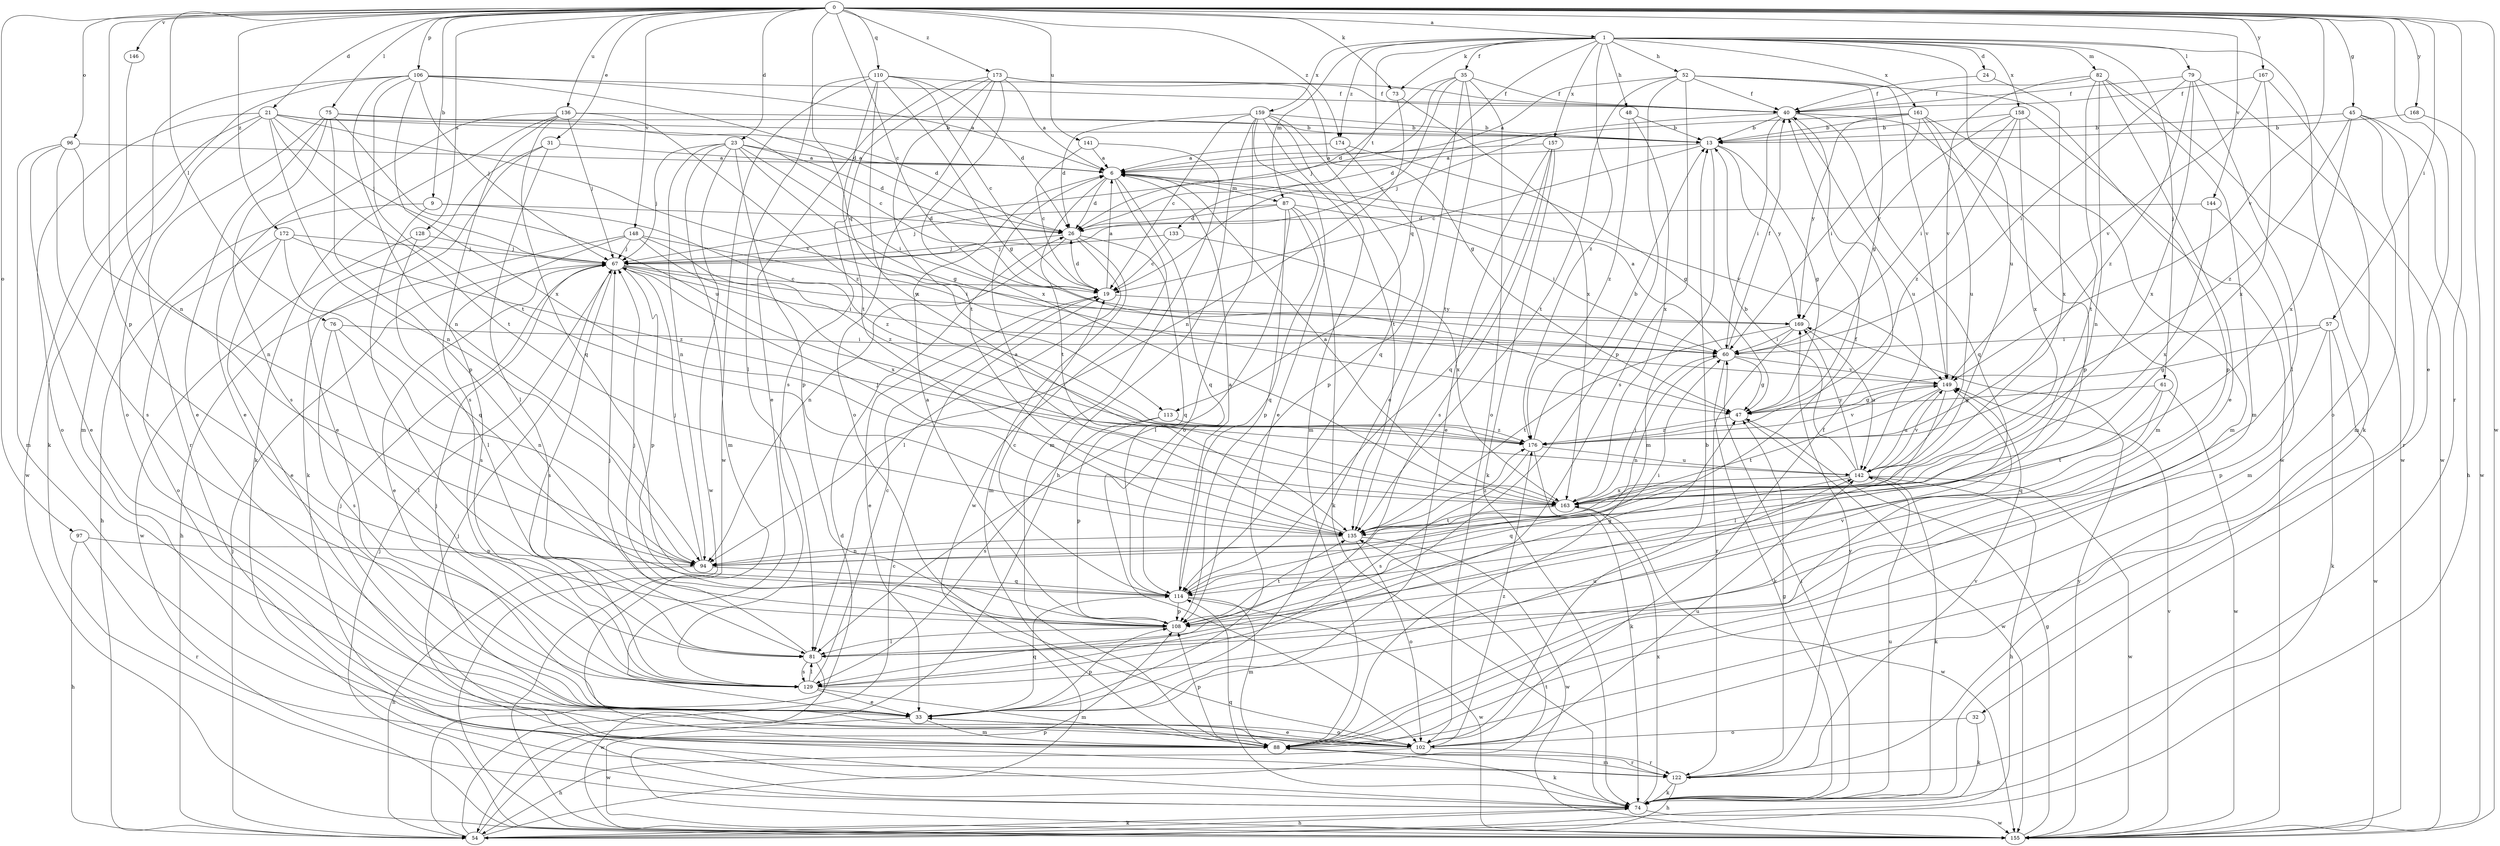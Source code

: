 strict digraph  {
0;
1;
6;
9;
13;
19;
21;
23;
24;
26;
31;
32;
33;
35;
40;
45;
47;
48;
52;
54;
57;
60;
61;
67;
73;
74;
75;
76;
79;
81;
82;
87;
88;
94;
96;
97;
102;
106;
108;
110;
113;
114;
122;
128;
129;
133;
135;
136;
141;
142;
144;
146;
148;
149;
155;
157;
158;
159;
161;
163;
167;
168;
169;
172;
173;
174;
176;
0 -> 1  [label=a];
0 -> 9  [label=b];
0 -> 19  [label=c];
0 -> 21  [label=d];
0 -> 23  [label=d];
0 -> 31  [label=e];
0 -> 32  [label=e];
0 -> 45  [label=g];
0 -> 57  [label=i];
0 -> 73  [label=k];
0 -> 75  [label=l];
0 -> 76  [label=l];
0 -> 96  [label=o];
0 -> 97  [label=o];
0 -> 106  [label=p];
0 -> 108  [label=p];
0 -> 110  [label=q];
0 -> 113  [label=q];
0 -> 122  [label=r];
0 -> 128  [label=s];
0 -> 136  [label=u];
0 -> 141  [label=u];
0 -> 144  [label=v];
0 -> 146  [label=v];
0 -> 148  [label=v];
0 -> 149  [label=v];
0 -> 155  [label=w];
0 -> 167  [label=y];
0 -> 168  [label=y];
0 -> 172  [label=z];
0 -> 173  [label=z];
0 -> 174  [label=z];
1 -> 24  [label=d];
1 -> 35  [label=f];
1 -> 48  [label=h];
1 -> 52  [label=h];
1 -> 61  [label=j];
1 -> 73  [label=k];
1 -> 74  [label=k];
1 -> 79  [label=l];
1 -> 82  [label=m];
1 -> 87  [label=m];
1 -> 113  [label=q];
1 -> 133  [label=t];
1 -> 142  [label=u];
1 -> 157  [label=x];
1 -> 158  [label=x];
1 -> 159  [label=x];
1 -> 161  [label=x];
1 -> 174  [label=z];
1 -> 176  [label=z];
6 -> 26  [label=d];
6 -> 87  [label=m];
6 -> 114  [label=q];
6 -> 135  [label=t];
6 -> 149  [label=v];
6 -> 155  [label=w];
9 -> 26  [label=d];
9 -> 54  [label=h];
9 -> 81  [label=l];
9 -> 176  [label=z];
13 -> 6  [label=a];
13 -> 19  [label=c];
13 -> 47  [label=g];
13 -> 88  [label=m];
13 -> 169  [label=y];
19 -> 6  [label=a];
19 -> 26  [label=d];
19 -> 33  [label=e];
19 -> 169  [label=y];
21 -> 13  [label=b];
21 -> 19  [label=c];
21 -> 67  [label=j];
21 -> 88  [label=m];
21 -> 94  [label=n];
21 -> 102  [label=o];
21 -> 135  [label=t];
21 -> 149  [label=v];
21 -> 155  [label=w];
23 -> 6  [label=a];
23 -> 26  [label=d];
23 -> 47  [label=g];
23 -> 60  [label=i];
23 -> 67  [label=j];
23 -> 88  [label=m];
23 -> 94  [label=n];
23 -> 108  [label=p];
23 -> 155  [label=w];
24 -> 40  [label=f];
24 -> 163  [label=x];
26 -> 67  [label=j];
26 -> 81  [label=l];
26 -> 88  [label=m];
26 -> 94  [label=n];
26 -> 114  [label=q];
31 -> 6  [label=a];
31 -> 33  [label=e];
31 -> 74  [label=k];
31 -> 81  [label=l];
32 -> 74  [label=k];
32 -> 102  [label=o];
33 -> 88  [label=m];
33 -> 102  [label=o];
33 -> 108  [label=p];
33 -> 114  [label=q];
33 -> 155  [label=w];
35 -> 19  [label=c];
35 -> 26  [label=d];
35 -> 33  [label=e];
35 -> 40  [label=f];
35 -> 67  [label=j];
35 -> 102  [label=o];
35 -> 135  [label=t];
40 -> 13  [label=b];
40 -> 26  [label=d];
40 -> 60  [label=i];
40 -> 88  [label=m];
40 -> 114  [label=q];
40 -> 142  [label=u];
45 -> 13  [label=b];
45 -> 54  [label=h];
45 -> 88  [label=m];
45 -> 122  [label=r];
45 -> 163  [label=x];
45 -> 176  [label=z];
47 -> 155  [label=w];
47 -> 176  [label=z];
48 -> 13  [label=b];
48 -> 163  [label=x];
48 -> 176  [label=z];
52 -> 6  [label=a];
52 -> 40  [label=f];
52 -> 47  [label=g];
52 -> 108  [label=p];
52 -> 129  [label=s];
52 -> 135  [label=t];
52 -> 149  [label=v];
52 -> 155  [label=w];
54 -> 19  [label=c];
54 -> 26  [label=d];
54 -> 67  [label=j];
54 -> 74  [label=k];
54 -> 108  [label=p];
54 -> 135  [label=t];
57 -> 47  [label=g];
57 -> 60  [label=i];
57 -> 74  [label=k];
57 -> 108  [label=p];
57 -> 155  [label=w];
60 -> 6  [label=a];
60 -> 40  [label=f];
60 -> 47  [label=g];
60 -> 74  [label=k];
60 -> 94  [label=n];
60 -> 149  [label=v];
61 -> 47  [label=g];
61 -> 114  [label=q];
61 -> 135  [label=t];
61 -> 155  [label=w];
67 -> 19  [label=c];
67 -> 33  [label=e];
67 -> 60  [label=i];
67 -> 108  [label=p];
67 -> 129  [label=s];
67 -> 169  [label=y];
73 -> 94  [label=n];
73 -> 163  [label=x];
74 -> 54  [label=h];
74 -> 60  [label=i];
74 -> 67  [label=j];
74 -> 114  [label=q];
74 -> 142  [label=u];
74 -> 155  [label=w];
74 -> 163  [label=x];
75 -> 13  [label=b];
75 -> 26  [label=d];
75 -> 33  [label=e];
75 -> 108  [label=p];
75 -> 122  [label=r];
75 -> 129  [label=s];
75 -> 142  [label=u];
76 -> 60  [label=i];
76 -> 81  [label=l];
76 -> 94  [label=n];
76 -> 129  [label=s];
79 -> 40  [label=f];
79 -> 60  [label=i];
79 -> 81  [label=l];
79 -> 155  [label=w];
79 -> 163  [label=x];
79 -> 176  [label=z];
81 -> 67  [label=j];
81 -> 129  [label=s];
81 -> 149  [label=v];
81 -> 155  [label=w];
82 -> 33  [label=e];
82 -> 40  [label=f];
82 -> 88  [label=m];
82 -> 94  [label=n];
82 -> 135  [label=t];
82 -> 149  [label=v];
82 -> 155  [label=w];
87 -> 26  [label=d];
87 -> 60  [label=i];
87 -> 67  [label=j];
87 -> 74  [label=k];
87 -> 81  [label=l];
87 -> 108  [label=p];
87 -> 114  [label=q];
88 -> 67  [label=j];
88 -> 74  [label=k];
88 -> 108  [label=p];
88 -> 122  [label=r];
94 -> 40  [label=f];
94 -> 54  [label=h];
94 -> 67  [label=j];
94 -> 114  [label=q];
96 -> 6  [label=a];
96 -> 33  [label=e];
96 -> 88  [label=m];
96 -> 94  [label=n];
96 -> 129  [label=s];
97 -> 54  [label=h];
97 -> 94  [label=n];
97 -> 122  [label=r];
102 -> 13  [label=b];
102 -> 33  [label=e];
102 -> 40  [label=f];
102 -> 54  [label=h];
102 -> 67  [label=j];
102 -> 122  [label=r];
102 -> 142  [label=u];
102 -> 176  [label=z];
106 -> 6  [label=a];
106 -> 26  [label=d];
106 -> 40  [label=f];
106 -> 67  [label=j];
106 -> 74  [label=k];
106 -> 94  [label=n];
106 -> 102  [label=o];
106 -> 135  [label=t];
106 -> 163  [label=x];
108 -> 6  [label=a];
108 -> 47  [label=g];
108 -> 67  [label=j];
108 -> 81  [label=l];
108 -> 135  [label=t];
110 -> 19  [label=c];
110 -> 26  [label=d];
110 -> 40  [label=f];
110 -> 47  [label=g];
110 -> 81  [label=l];
110 -> 135  [label=t];
110 -> 155  [label=w];
110 -> 163  [label=x];
113 -> 108  [label=p];
113 -> 129  [label=s];
113 -> 176  [label=z];
114 -> 6  [label=a];
114 -> 19  [label=c];
114 -> 60  [label=i];
114 -> 88  [label=m];
114 -> 108  [label=p];
114 -> 155  [label=w];
122 -> 47  [label=g];
122 -> 54  [label=h];
122 -> 74  [label=k];
122 -> 88  [label=m];
122 -> 149  [label=v];
122 -> 169  [label=y];
128 -> 67  [label=j];
128 -> 81  [label=l];
128 -> 155  [label=w];
129 -> 19  [label=c];
129 -> 33  [label=e];
129 -> 81  [label=l];
129 -> 88  [label=m];
129 -> 142  [label=u];
133 -> 19  [label=c];
133 -> 67  [label=j];
133 -> 163  [label=x];
135 -> 6  [label=a];
135 -> 94  [label=n];
135 -> 102  [label=o];
135 -> 155  [label=w];
135 -> 176  [label=z];
136 -> 13  [label=b];
136 -> 33  [label=e];
136 -> 67  [label=j];
136 -> 74  [label=k];
136 -> 114  [label=q];
136 -> 129  [label=s];
136 -> 176  [label=z];
141 -> 6  [label=a];
141 -> 19  [label=c];
141 -> 88  [label=m];
142 -> 13  [label=b];
142 -> 54  [label=h];
142 -> 74  [label=k];
142 -> 114  [label=q];
142 -> 149  [label=v];
142 -> 155  [label=w];
142 -> 163  [label=x];
142 -> 169  [label=y];
144 -> 26  [label=d];
144 -> 88  [label=m];
144 -> 163  [label=x];
146 -> 94  [label=n];
148 -> 54  [label=h];
148 -> 60  [label=i];
148 -> 67  [label=j];
148 -> 129  [label=s];
148 -> 163  [label=x];
148 -> 176  [label=z];
149 -> 47  [label=g];
149 -> 81  [label=l];
149 -> 135  [label=t];
149 -> 142  [label=u];
155 -> 47  [label=g];
155 -> 67  [label=j];
155 -> 149  [label=v];
155 -> 169  [label=y];
157 -> 6  [label=a];
157 -> 33  [label=e];
157 -> 74  [label=k];
157 -> 114  [label=q];
157 -> 129  [label=s];
158 -> 13  [label=b];
158 -> 60  [label=i];
158 -> 108  [label=p];
158 -> 163  [label=x];
158 -> 169  [label=y];
158 -> 176  [label=z];
159 -> 13  [label=b];
159 -> 19  [label=c];
159 -> 26  [label=d];
159 -> 33  [label=e];
159 -> 54  [label=h];
159 -> 88  [label=m];
159 -> 102  [label=o];
159 -> 114  [label=q];
159 -> 135  [label=t];
161 -> 13  [label=b];
161 -> 60  [label=i];
161 -> 67  [label=j];
161 -> 88  [label=m];
161 -> 108  [label=p];
161 -> 142  [label=u];
161 -> 169  [label=y];
163 -> 6  [label=a];
163 -> 60  [label=i];
163 -> 67  [label=j];
163 -> 135  [label=t];
163 -> 155  [label=w];
167 -> 40  [label=f];
167 -> 102  [label=o];
167 -> 149  [label=v];
167 -> 163  [label=x];
168 -> 13  [label=b];
168 -> 155  [label=w];
169 -> 60  [label=i];
169 -> 122  [label=r];
169 -> 135  [label=t];
169 -> 142  [label=u];
172 -> 33  [label=e];
172 -> 67  [label=j];
172 -> 102  [label=o];
172 -> 114  [label=q];
172 -> 176  [label=z];
173 -> 6  [label=a];
173 -> 33  [label=e];
173 -> 40  [label=f];
173 -> 47  [label=g];
173 -> 102  [label=o];
173 -> 129  [label=s];
173 -> 135  [label=t];
173 -> 163  [label=x];
174 -> 6  [label=a];
174 -> 47  [label=g];
174 -> 108  [label=p];
176 -> 13  [label=b];
176 -> 74  [label=k];
176 -> 129  [label=s];
176 -> 142  [label=u];
176 -> 149  [label=v];
}
